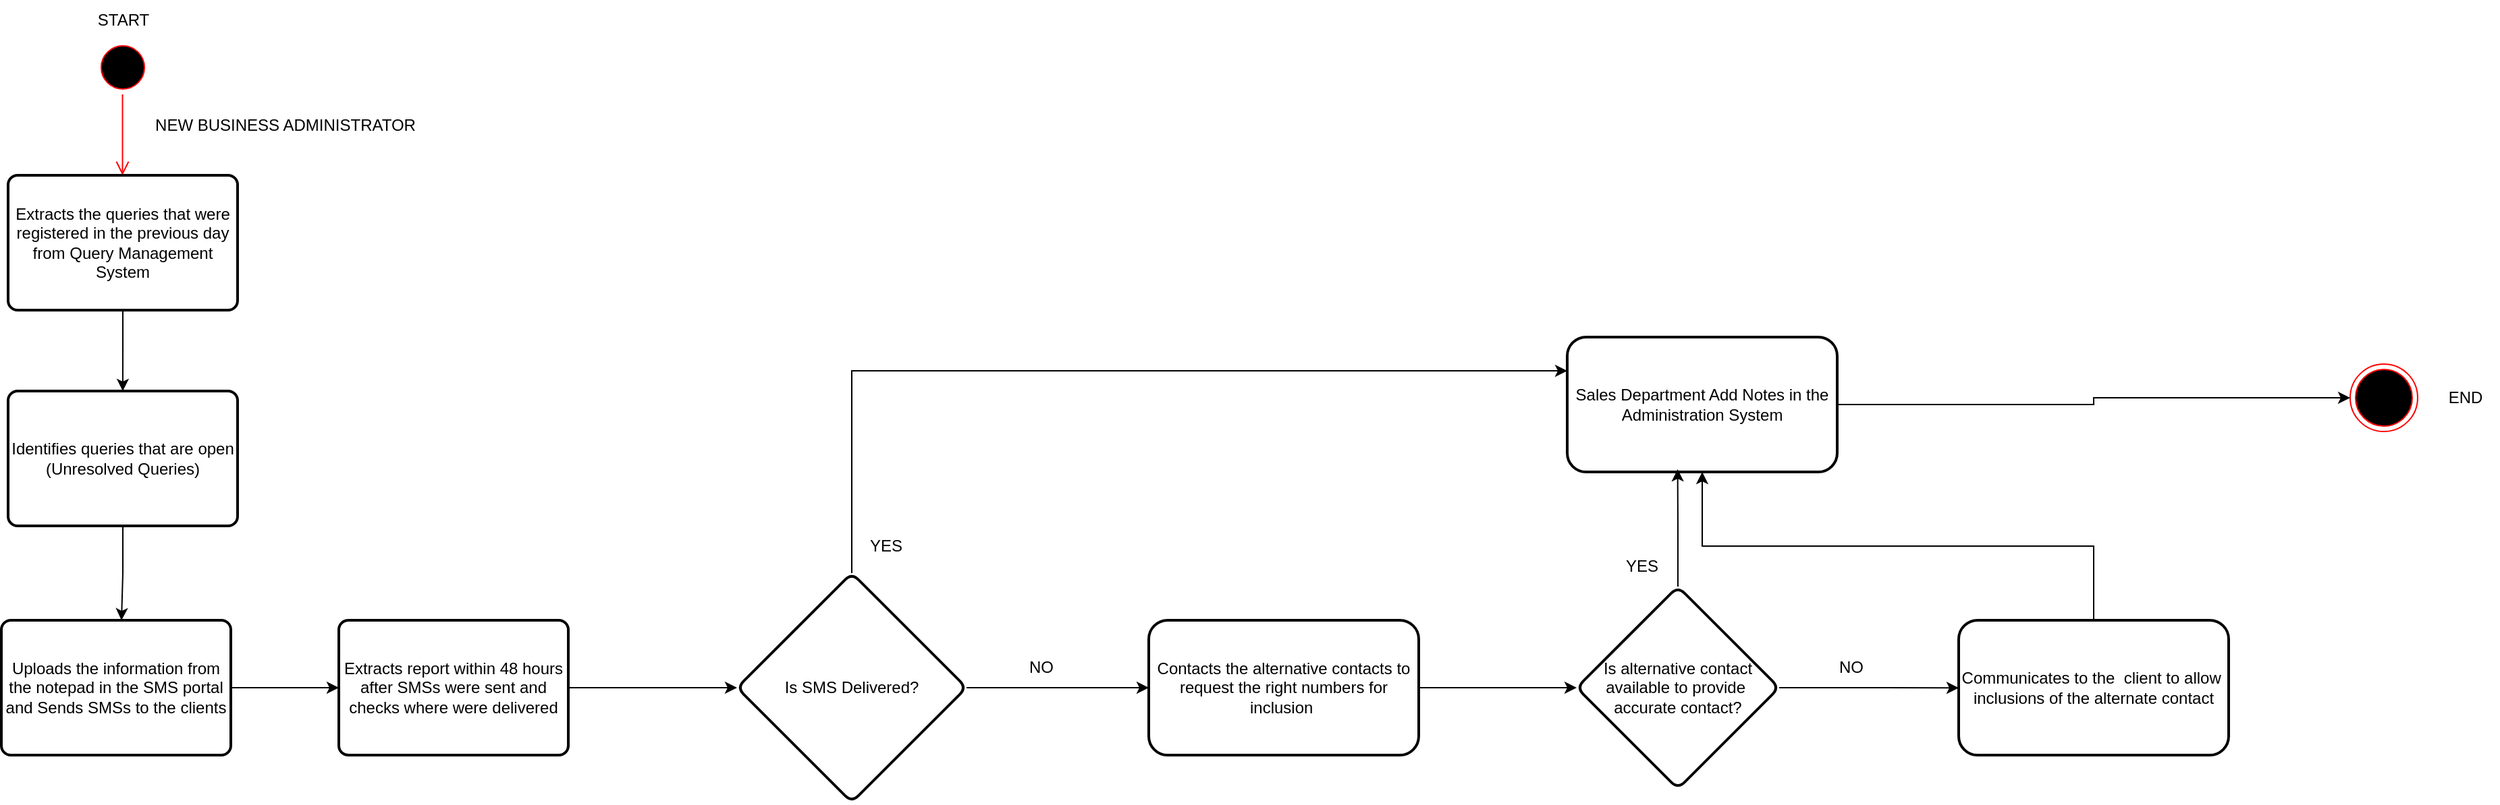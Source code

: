 <mxfile version="24.7.13">
  <diagram name="Page-1" id="tBOWZ95Z5vW0H6DayhTk">
    <mxGraphModel dx="2049" dy="1054" grid="1" gridSize="10" guides="1" tooltips="1" connect="1" arrows="1" fold="1" page="1" pageScale="1" pageWidth="3300" pageHeight="4681" math="0" shadow="0">
      <root>
        <mxCell id="0" />
        <mxCell id="1" parent="0" />
        <mxCell id="HWpPLVayRYIl_35RIBTO-1" value="" style="ellipse;html=1;shape=startState;fillColor=#000000;strokeColor=#ff0000;" parent="1" vertex="1">
          <mxGeometry x="640" y="110" width="40" height="40" as="geometry" />
        </mxCell>
        <mxCell id="HWpPLVayRYIl_35RIBTO-2" value="" style="edgeStyle=orthogonalEdgeStyle;html=1;verticalAlign=bottom;endArrow=open;endSize=8;strokeColor=#ff0000;rounded=0;" parent="1" edge="1">
          <mxGeometry relative="1" as="geometry">
            <mxPoint x="659.75" y="210" as="targetPoint" />
            <mxPoint x="659.75" y="150" as="sourcePoint" />
          </mxGeometry>
        </mxCell>
        <mxCell id="HWpPLVayRYIl_35RIBTO-3" value="START" style="text;html=1;align=center;verticalAlign=middle;resizable=0;points=[];autosize=1;strokeColor=none;fillColor=none;" parent="1" vertex="1">
          <mxGeometry x="630" y="80" width="60" height="30" as="geometry" />
        </mxCell>
        <mxCell id="HWpPLVayRYIl_35RIBTO-6" style="edgeStyle=orthogonalEdgeStyle;rounded=0;orthogonalLoop=1;jettySize=auto;html=1;exitX=0.5;exitY=1;exitDx=0;exitDy=0;" parent="1" source="HWpPLVayRYIl_35RIBTO-4" edge="1">
          <mxGeometry relative="1" as="geometry">
            <mxPoint x="659.957" y="370" as="targetPoint" />
          </mxGeometry>
        </mxCell>
        <mxCell id="HWpPLVayRYIl_35RIBTO-4" value="Extracts the queries that were registered in the previous day from Query Management System" style="rounded=1;whiteSpace=wrap;html=1;absoluteArcSize=1;arcSize=14;strokeWidth=2;" parent="1" vertex="1">
          <mxGeometry x="575" y="210" width="170" height="100" as="geometry" />
        </mxCell>
        <mxCell id="HWpPLVayRYIl_35RIBTO-8" value="" style="edgeStyle=orthogonalEdgeStyle;rounded=0;orthogonalLoop=1;jettySize=auto;html=1;" parent="1" source="HWpPLVayRYIl_35RIBTO-5" edge="1">
          <mxGeometry relative="1" as="geometry">
            <mxPoint x="659.0" y="540" as="targetPoint" />
          </mxGeometry>
        </mxCell>
        <mxCell id="HWpPLVayRYIl_35RIBTO-5" value="Identifies queries that are open&lt;br&gt;(Unresolved Queries)" style="rounded=1;whiteSpace=wrap;html=1;absoluteArcSize=1;arcSize=14;strokeWidth=2;" parent="1" vertex="1">
          <mxGeometry x="575" y="370" width="170" height="100" as="geometry" />
        </mxCell>
        <mxCell id="HWpPLVayRYIl_35RIBTO-18" value="" style="ellipse;html=1;shape=endState;fillColor=#000000;strokeColor=#ff0000;" parent="1" vertex="1">
          <mxGeometry x="2310" y="350" width="50" height="50" as="geometry" />
        </mxCell>
        <mxCell id="HWpPLVayRYIl_35RIBTO-19" value="END" style="text;html=1;align=center;verticalAlign=middle;resizable=0;points=[];autosize=1;strokeColor=none;fillColor=none;" parent="1" vertex="1">
          <mxGeometry x="2370" y="360" width="50" height="30" as="geometry" />
        </mxCell>
        <mxCell id="GyeUuBhF5W4lxO7LWPsu-1" value="NEW BUSINESS ADMINISTRATOR" style="text;html=1;align=center;verticalAlign=middle;resizable=0;points=[];autosize=1;strokeColor=none;fillColor=none;" vertex="1" parent="1">
          <mxGeometry x="670" y="158" width="220" height="30" as="geometry" />
        </mxCell>
        <mxCell id="GyeUuBhF5W4lxO7LWPsu-4" value="" style="edgeStyle=orthogonalEdgeStyle;rounded=0;orthogonalLoop=1;jettySize=auto;html=1;" edge="1" parent="1" source="GyeUuBhF5W4lxO7LWPsu-2" target="GyeUuBhF5W4lxO7LWPsu-3">
          <mxGeometry relative="1" as="geometry" />
        </mxCell>
        <mxCell id="GyeUuBhF5W4lxO7LWPsu-2" value="Uploads the information from the notepad in the SMS portal and Sends SMSs to the clients" style="rounded=1;whiteSpace=wrap;html=1;absoluteArcSize=1;arcSize=14;strokeWidth=2;" vertex="1" parent="1">
          <mxGeometry x="570" y="540" width="170" height="100" as="geometry" />
        </mxCell>
        <mxCell id="GyeUuBhF5W4lxO7LWPsu-6" value="" style="edgeStyle=orthogonalEdgeStyle;rounded=0;orthogonalLoop=1;jettySize=auto;html=1;" edge="1" parent="1" source="GyeUuBhF5W4lxO7LWPsu-3" target="GyeUuBhF5W4lxO7LWPsu-5">
          <mxGeometry relative="1" as="geometry" />
        </mxCell>
        <mxCell id="GyeUuBhF5W4lxO7LWPsu-3" value="Extracts report within 48 hours after SMSs were sent and checks where were delivered" style="rounded=1;whiteSpace=wrap;html=1;absoluteArcSize=1;arcSize=14;strokeWidth=2;" vertex="1" parent="1">
          <mxGeometry x="820" y="540" width="170" height="100" as="geometry" />
        </mxCell>
        <mxCell id="GyeUuBhF5W4lxO7LWPsu-8" value="" style="edgeStyle=orthogonalEdgeStyle;rounded=0;orthogonalLoop=1;jettySize=auto;html=1;" edge="1" parent="1" source="GyeUuBhF5W4lxO7LWPsu-5" target="GyeUuBhF5W4lxO7LWPsu-7">
          <mxGeometry relative="1" as="geometry" />
        </mxCell>
        <mxCell id="GyeUuBhF5W4lxO7LWPsu-16" style="edgeStyle=orthogonalEdgeStyle;rounded=0;orthogonalLoop=1;jettySize=auto;html=1;exitX=0.5;exitY=0;exitDx=0;exitDy=0;entryX=0;entryY=0.25;entryDx=0;entryDy=0;" edge="1" parent="1" source="GyeUuBhF5W4lxO7LWPsu-5" target="GyeUuBhF5W4lxO7LWPsu-10">
          <mxGeometry relative="1" as="geometry" />
        </mxCell>
        <mxCell id="GyeUuBhF5W4lxO7LWPsu-5" value="Is SMS Delivered?" style="rhombus;whiteSpace=wrap;html=1;rounded=1;arcSize=14;strokeWidth=2;" vertex="1" parent="1">
          <mxGeometry x="1115" y="505" width="170" height="170" as="geometry" />
        </mxCell>
        <mxCell id="GyeUuBhF5W4lxO7LWPsu-19" value="" style="edgeStyle=orthogonalEdgeStyle;rounded=0;orthogonalLoop=1;jettySize=auto;html=1;" edge="1" parent="1" source="GyeUuBhF5W4lxO7LWPsu-7" target="GyeUuBhF5W4lxO7LWPsu-18">
          <mxGeometry relative="1" as="geometry" />
        </mxCell>
        <mxCell id="GyeUuBhF5W4lxO7LWPsu-7" value="Contacts the alternative contacts to request the right numbers for inclusion&amp;nbsp;" style="whiteSpace=wrap;html=1;rounded=1;arcSize=14;strokeWidth=2;" vertex="1" parent="1">
          <mxGeometry x="1420" y="540" width="200" height="100" as="geometry" />
        </mxCell>
        <mxCell id="GyeUuBhF5W4lxO7LWPsu-11" style="edgeStyle=orthogonalEdgeStyle;rounded=0;orthogonalLoop=1;jettySize=auto;html=1;exitX=1;exitY=0.5;exitDx=0;exitDy=0;entryX=0;entryY=0.5;entryDx=0;entryDy=0;" edge="1" parent="1" source="GyeUuBhF5W4lxO7LWPsu-10" target="HWpPLVayRYIl_35RIBTO-18">
          <mxGeometry relative="1" as="geometry">
            <mxPoint x="2090" y="380" as="targetPoint" />
          </mxGeometry>
        </mxCell>
        <mxCell id="GyeUuBhF5W4lxO7LWPsu-10" value="Sales Department Add Notes in the Administration System" style="whiteSpace=wrap;html=1;rounded=1;arcSize=14;strokeWidth=2;" vertex="1" parent="1">
          <mxGeometry x="1730" y="330" width="200" height="100" as="geometry" />
        </mxCell>
        <mxCell id="GyeUuBhF5W4lxO7LWPsu-13" value="YES" style="text;html=1;align=center;verticalAlign=middle;resizable=0;points=[];autosize=1;strokeColor=none;fillColor=none;" vertex="1" parent="1">
          <mxGeometry x="1200" y="470" width="50" height="30" as="geometry" />
        </mxCell>
        <mxCell id="GyeUuBhF5W4lxO7LWPsu-15" value="NO" style="text;html=1;align=center;verticalAlign=middle;resizable=0;points=[];autosize=1;strokeColor=none;fillColor=none;" vertex="1" parent="1">
          <mxGeometry x="1320" y="560" width="40" height="30" as="geometry" />
        </mxCell>
        <mxCell id="GyeUuBhF5W4lxO7LWPsu-22" style="edgeStyle=orthogonalEdgeStyle;rounded=0;orthogonalLoop=1;jettySize=auto;html=1;exitX=1;exitY=0.5;exitDx=0;exitDy=0;" edge="1" parent="1" source="GyeUuBhF5W4lxO7LWPsu-18">
          <mxGeometry relative="1" as="geometry">
            <mxPoint x="2020" y="590.143" as="targetPoint" />
          </mxGeometry>
        </mxCell>
        <mxCell id="GyeUuBhF5W4lxO7LWPsu-18" value="Is alternative contact available to provide&amp;nbsp;&lt;br&gt;accurate contact?" style="rhombus;whiteSpace=wrap;html=1;rounded=1;arcSize=14;strokeWidth=2;" vertex="1" parent="1">
          <mxGeometry x="1737" y="515" width="150" height="150" as="geometry" />
        </mxCell>
        <mxCell id="GyeUuBhF5W4lxO7LWPsu-20" style="edgeStyle=orthogonalEdgeStyle;rounded=0;orthogonalLoop=1;jettySize=auto;html=1;exitX=0.5;exitY=0;exitDx=0;exitDy=0;entryX=0.409;entryY=0.98;entryDx=0;entryDy=0;entryPerimeter=0;" edge="1" parent="1" source="GyeUuBhF5W4lxO7LWPsu-18" target="GyeUuBhF5W4lxO7LWPsu-10">
          <mxGeometry relative="1" as="geometry" />
        </mxCell>
        <mxCell id="GyeUuBhF5W4lxO7LWPsu-21" value="YES" style="text;html=1;align=center;verticalAlign=middle;resizable=0;points=[];autosize=1;strokeColor=none;fillColor=none;" vertex="1" parent="1">
          <mxGeometry x="1760" y="485" width="50" height="30" as="geometry" />
        </mxCell>
        <mxCell id="GyeUuBhF5W4lxO7LWPsu-23" value="Communicates to the&amp;nbsp; client to allow&amp;nbsp; inclusions of the alternate contact" style="whiteSpace=wrap;html=1;rounded=1;arcSize=14;strokeWidth=2;" vertex="1" parent="1">
          <mxGeometry x="2020" y="540" width="200" height="100" as="geometry" />
        </mxCell>
        <mxCell id="GyeUuBhF5W4lxO7LWPsu-24" style="edgeStyle=orthogonalEdgeStyle;rounded=0;orthogonalLoop=1;jettySize=auto;html=1;exitX=0.5;exitY=0;exitDx=0;exitDy=0;" edge="1" parent="1" source="GyeUuBhF5W4lxO7LWPsu-23" target="GyeUuBhF5W4lxO7LWPsu-10">
          <mxGeometry relative="1" as="geometry" />
        </mxCell>
        <mxCell id="GyeUuBhF5W4lxO7LWPsu-25" value="NO" style="text;html=1;align=center;verticalAlign=middle;resizable=0;points=[];autosize=1;strokeColor=none;fillColor=none;" vertex="1" parent="1">
          <mxGeometry x="1920" y="560" width="40" height="30" as="geometry" />
        </mxCell>
      </root>
    </mxGraphModel>
  </diagram>
</mxfile>
